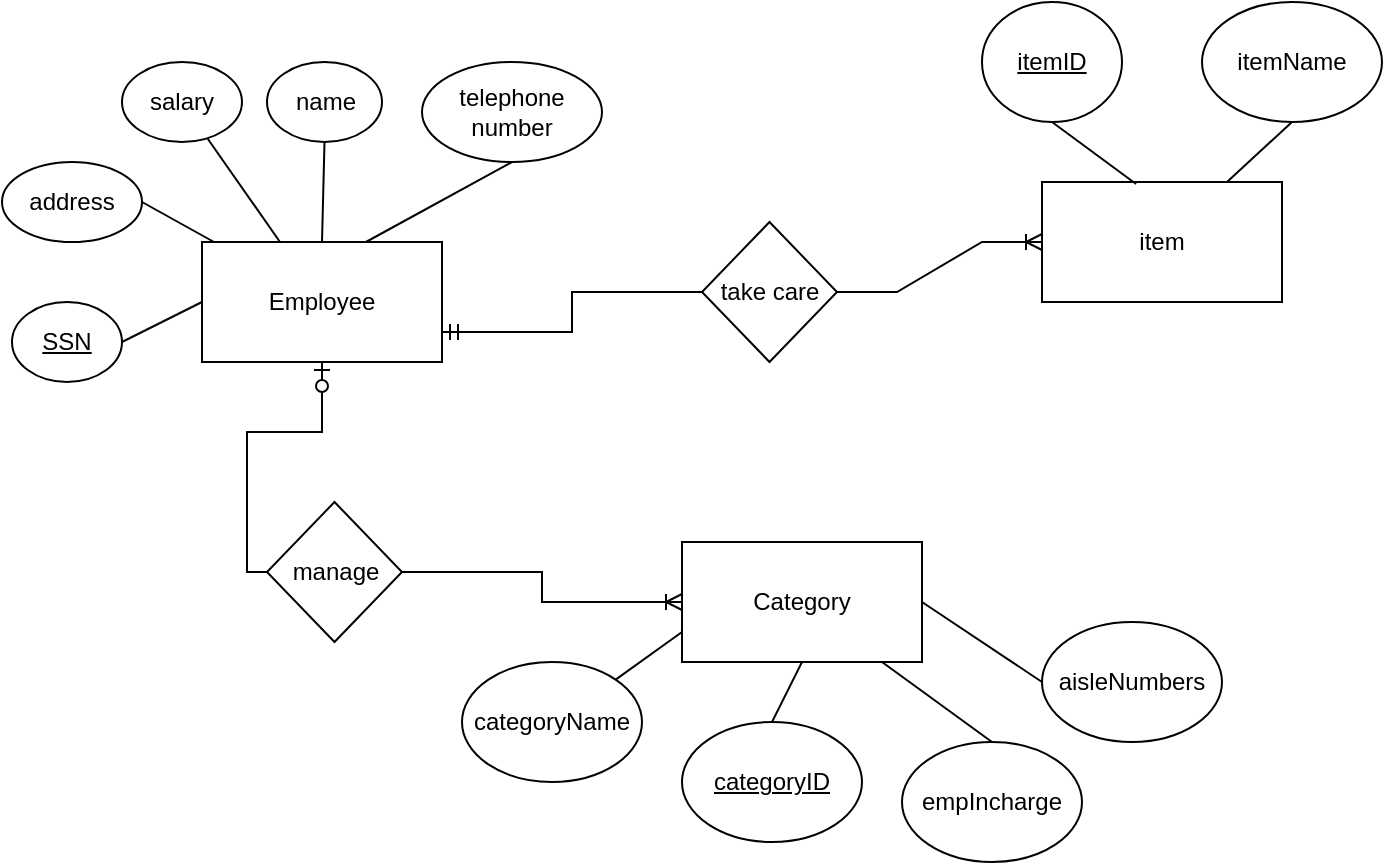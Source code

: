 <mxfile version="20.8.19" type="github"><diagram name="Page-1" id="Hb8jT13U7dK3vNpKudgU"><mxGraphModel dx="2093" dy="621" grid="1" gridSize="10" guides="1" tooltips="1" connect="1" arrows="1" fold="1" page="1" pageScale="1" pageWidth="827" pageHeight="1169" math="0" shadow="0"><root><mxCell id="0"/><mxCell id="1" parent="0"/><mxCell id="_CNHDKaY29BKCdkUsdy_-1" value="Employee&lt;br&gt;" style="rounded=0;whiteSpace=wrap;html=1;" vertex="1" parent="1"><mxGeometry x="-700" y="220" width="120" height="60" as="geometry"/></mxCell><mxCell id="_CNHDKaY29BKCdkUsdy_-2" value="&lt;u&gt;SSN&lt;/u&gt;" style="ellipse;whiteSpace=wrap;html=1;" vertex="1" parent="1"><mxGeometry x="-795" y="250" width="55" height="40" as="geometry"/></mxCell><mxCell id="_CNHDKaY29BKCdkUsdy_-3" value="salary&lt;br&gt;" style="ellipse;whiteSpace=wrap;html=1;" vertex="1" parent="1"><mxGeometry x="-740" y="130" width="60" height="40" as="geometry"/></mxCell><mxCell id="_CNHDKaY29BKCdkUsdy_-4" value="name" style="ellipse;whiteSpace=wrap;html=1;" vertex="1" parent="1"><mxGeometry x="-667.5" y="130" width="57.5" height="40" as="geometry"/></mxCell><mxCell id="_CNHDKaY29BKCdkUsdy_-5" value="telephone &lt;br&gt;number" style="ellipse;whiteSpace=wrap;html=1;" vertex="1" parent="1"><mxGeometry x="-590" y="130" width="90" height="50" as="geometry"/></mxCell><mxCell id="_CNHDKaY29BKCdkUsdy_-6" value="address" style="ellipse;whiteSpace=wrap;html=1;" vertex="1" parent="1"><mxGeometry x="-800" y="180" width="70" height="40" as="geometry"/></mxCell><mxCell id="_CNHDKaY29BKCdkUsdy_-26" value="" style="endArrow=none;html=1;rounded=0;exitX=1;exitY=0.5;exitDx=0;exitDy=0;entryX=0;entryY=0.5;entryDx=0;entryDy=0;" edge="1" parent="1" source="_CNHDKaY29BKCdkUsdy_-2" target="_CNHDKaY29BKCdkUsdy_-1"><mxGeometry width="50" height="50" relative="1" as="geometry"><mxPoint x="-290" y="380" as="sourcePoint"/><mxPoint x="-240" y="330" as="targetPoint"/></mxGeometry></mxCell><mxCell id="_CNHDKaY29BKCdkUsdy_-27" value="" style="endArrow=none;html=1;rounded=0;exitX=1;exitY=0.5;exitDx=0;exitDy=0;" edge="1" parent="1" source="_CNHDKaY29BKCdkUsdy_-6" target="_CNHDKaY29BKCdkUsdy_-1"><mxGeometry width="50" height="50" relative="1" as="geometry"><mxPoint x="-290" y="380" as="sourcePoint"/><mxPoint x="-240" y="330" as="targetPoint"/></mxGeometry></mxCell><mxCell id="_CNHDKaY29BKCdkUsdy_-29" value="" style="endArrow=none;html=1;rounded=0;" edge="1" parent="1" source="_CNHDKaY29BKCdkUsdy_-3" target="_CNHDKaY29BKCdkUsdy_-1"><mxGeometry width="50" height="50" relative="1" as="geometry"><mxPoint x="-290" y="380" as="sourcePoint"/><mxPoint x="-240" y="330" as="targetPoint"/></mxGeometry></mxCell><mxCell id="_CNHDKaY29BKCdkUsdy_-30" value="" style="endArrow=none;html=1;rounded=0;exitX=0.5;exitY=1;exitDx=0;exitDy=0;entryX=0.5;entryY=0;entryDx=0;entryDy=0;" edge="1" parent="1" source="_CNHDKaY29BKCdkUsdy_-4" target="_CNHDKaY29BKCdkUsdy_-1"><mxGeometry width="50" height="50" relative="1" as="geometry"><mxPoint x="-290" y="380" as="sourcePoint"/><mxPoint x="-240" y="330" as="targetPoint"/></mxGeometry></mxCell><mxCell id="_CNHDKaY29BKCdkUsdy_-31" value="" style="endArrow=none;html=1;rounded=0;entryX=0.683;entryY=0;entryDx=0;entryDy=0;entryPerimeter=0;exitX=0.5;exitY=1;exitDx=0;exitDy=0;" edge="1" parent="1" source="_CNHDKaY29BKCdkUsdy_-5" target="_CNHDKaY29BKCdkUsdy_-1"><mxGeometry width="50" height="50" relative="1" as="geometry"><mxPoint x="-560" y="180" as="sourcePoint"/><mxPoint x="-240" y="330" as="targetPoint"/></mxGeometry></mxCell><mxCell id="_CNHDKaY29BKCdkUsdy_-32" value="Category" style="rounded=0;whiteSpace=wrap;html=1;" vertex="1" parent="1"><mxGeometry x="-460" y="370" width="120" height="60" as="geometry"/></mxCell><mxCell id="_CNHDKaY29BKCdkUsdy_-33" value="&lt;u&gt;categoryID&lt;/u&gt;" style="ellipse;whiteSpace=wrap;html=1;" vertex="1" parent="1"><mxGeometry x="-460" y="460" width="90" height="60" as="geometry"/></mxCell><mxCell id="_CNHDKaY29BKCdkUsdy_-34" value="categoryName" style="ellipse;whiteSpace=wrap;html=1;" vertex="1" parent="1"><mxGeometry x="-570" y="430" width="90" height="60" as="geometry"/></mxCell><mxCell id="_CNHDKaY29BKCdkUsdy_-35" value="empIncharge" style="ellipse;whiteSpace=wrap;html=1;" vertex="1" parent="1"><mxGeometry x="-350" y="470" width="90" height="60" as="geometry"/></mxCell><mxCell id="_CNHDKaY29BKCdkUsdy_-36" value="aisleNumbers" style="ellipse;whiteSpace=wrap;html=1;" vertex="1" parent="1"><mxGeometry x="-280" y="410" width="90" height="60" as="geometry"/></mxCell><mxCell id="_CNHDKaY29BKCdkUsdy_-41" value="" style="endArrow=none;html=1;rounded=0;exitX=1;exitY=0;exitDx=0;exitDy=0;entryX=0;entryY=0.75;entryDx=0;entryDy=0;" edge="1" parent="1" source="_CNHDKaY29BKCdkUsdy_-34" target="_CNHDKaY29BKCdkUsdy_-32"><mxGeometry width="50" height="50" relative="1" as="geometry"><mxPoint x="-370" y="540" as="sourcePoint"/><mxPoint x="-320" y="490" as="targetPoint"/></mxGeometry></mxCell><mxCell id="_CNHDKaY29BKCdkUsdy_-43" value="" style="endArrow=none;html=1;rounded=0;exitX=0.5;exitY=0;exitDx=0;exitDy=0;entryX=0.5;entryY=1;entryDx=0;entryDy=0;" edge="1" parent="1" source="_CNHDKaY29BKCdkUsdy_-33" target="_CNHDKaY29BKCdkUsdy_-32"><mxGeometry width="50" height="50" relative="1" as="geometry"><mxPoint x="-370" y="540" as="sourcePoint"/><mxPoint x="-320" y="490" as="targetPoint"/></mxGeometry></mxCell><mxCell id="_CNHDKaY29BKCdkUsdy_-44" value="" style="endArrow=none;html=1;rounded=0;exitX=0.5;exitY=0;exitDx=0;exitDy=0;" edge="1" parent="1" source="_CNHDKaY29BKCdkUsdy_-35"><mxGeometry width="50" height="50" relative="1" as="geometry"><mxPoint x="-370" y="540" as="sourcePoint"/><mxPoint x="-360" y="430" as="targetPoint"/></mxGeometry></mxCell><mxCell id="_CNHDKaY29BKCdkUsdy_-45" value="" style="endArrow=none;html=1;rounded=0;exitX=0;exitY=0.5;exitDx=0;exitDy=0;entryX=1;entryY=0.5;entryDx=0;entryDy=0;" edge="1" parent="1" source="_CNHDKaY29BKCdkUsdy_-36" target="_CNHDKaY29BKCdkUsdy_-32"><mxGeometry width="50" height="50" relative="1" as="geometry"><mxPoint x="-370" y="540" as="sourcePoint"/><mxPoint x="-320" y="490" as="targetPoint"/></mxGeometry></mxCell><mxCell id="_CNHDKaY29BKCdkUsdy_-46" value="manage" style="rhombus;whiteSpace=wrap;html=1;" vertex="1" parent="1"><mxGeometry x="-667.5" y="350" width="67.5" height="70" as="geometry"/></mxCell><mxCell id="_CNHDKaY29BKCdkUsdy_-47" value="" style="edgeStyle=orthogonalEdgeStyle;fontSize=12;html=1;endArrow=ERoneToMany;rounded=0;exitX=1;exitY=0.5;exitDx=0;exitDy=0;entryX=0;entryY=0.5;entryDx=0;entryDy=0;" edge="1" parent="1" source="_CNHDKaY29BKCdkUsdy_-46" target="_CNHDKaY29BKCdkUsdy_-32"><mxGeometry width="100" height="100" relative="1" as="geometry"><mxPoint x="-320" y="360" as="sourcePoint"/><mxPoint x="-530" y="400" as="targetPoint"/><Array as="points"><mxPoint x="-530" y="385"/><mxPoint x="-530" y="400"/></Array></mxGeometry></mxCell><mxCell id="_CNHDKaY29BKCdkUsdy_-53" value="" style="edgeStyle=orthogonalEdgeStyle;fontSize=12;html=1;endArrow=ERzeroToOne;endFill=1;rounded=0;exitX=0;exitY=0.5;exitDx=0;exitDy=0;" edge="1" parent="1" source="_CNHDKaY29BKCdkUsdy_-46" target="_CNHDKaY29BKCdkUsdy_-1"><mxGeometry width="100" height="100" relative="1" as="geometry"><mxPoint x="-320" y="440" as="sourcePoint"/><mxPoint x="-220" y="340" as="targetPoint"/></mxGeometry></mxCell><mxCell id="_CNHDKaY29BKCdkUsdy_-54" value="item" style="rounded=0;whiteSpace=wrap;html=1;" vertex="1" parent="1"><mxGeometry x="-280" y="190" width="120" height="60" as="geometry"/></mxCell><mxCell id="_CNHDKaY29BKCdkUsdy_-55" value="itemName" style="ellipse;whiteSpace=wrap;html=1;" vertex="1" parent="1"><mxGeometry x="-200" y="100" width="90" height="60" as="geometry"/></mxCell><mxCell id="_CNHDKaY29BKCdkUsdy_-56" value="&lt;u&gt;itemID&lt;/u&gt;" style="ellipse;whiteSpace=wrap;html=1;" vertex="1" parent="1"><mxGeometry x="-310" y="100" width="70" height="60" as="geometry"/></mxCell><mxCell id="_CNHDKaY29BKCdkUsdy_-57" value="" style="endArrow=none;html=1;rounded=0;entryX=0.5;entryY=1;entryDx=0;entryDy=0;exitX=0.392;exitY=0.017;exitDx=0;exitDy=0;exitPerimeter=0;" edge="1" parent="1" source="_CNHDKaY29BKCdkUsdy_-54" target="_CNHDKaY29BKCdkUsdy_-56"><mxGeometry width="50" height="50" relative="1" as="geometry"><mxPoint x="-290" y="410" as="sourcePoint"/><mxPoint x="-240" y="360" as="targetPoint"/></mxGeometry></mxCell><mxCell id="_CNHDKaY29BKCdkUsdy_-61" value="" style="endArrow=none;html=1;rounded=0;entryX=0.5;entryY=1;entryDx=0;entryDy=0;" edge="1" parent="1" source="_CNHDKaY29BKCdkUsdy_-54" target="_CNHDKaY29BKCdkUsdy_-55"><mxGeometry width="50" height="50" relative="1" as="geometry"><mxPoint x="-290" y="410" as="sourcePoint"/><mxPoint x="-240" y="360" as="targetPoint"/></mxGeometry></mxCell><mxCell id="_CNHDKaY29BKCdkUsdy_-62" value="take care" style="rhombus;whiteSpace=wrap;html=1;" vertex="1" parent="1"><mxGeometry x="-450" y="210" width="67.5" height="70" as="geometry"/></mxCell><mxCell id="_CNHDKaY29BKCdkUsdy_-64" value="" style="edgeStyle=orthogonalEdgeStyle;fontSize=12;html=1;endArrow=ERmandOne;rounded=0;exitX=0;exitY=0.5;exitDx=0;exitDy=0;entryX=1;entryY=0.75;entryDx=0;entryDy=0;" edge="1" parent="1" source="_CNHDKaY29BKCdkUsdy_-62" target="_CNHDKaY29BKCdkUsdy_-1"><mxGeometry width="100" height="100" relative="1" as="geometry"><mxPoint x="-320" y="440" as="sourcePoint"/><mxPoint x="-490" y="300" as="targetPoint"/></mxGeometry></mxCell><mxCell id="_CNHDKaY29BKCdkUsdy_-65" value="" style="edgeStyle=entityRelationEdgeStyle;fontSize=12;html=1;endArrow=ERoneToMany;rounded=0;exitX=1;exitY=0.5;exitDx=0;exitDy=0;entryX=0;entryY=0.5;entryDx=0;entryDy=0;" edge="1" parent="1" source="_CNHDKaY29BKCdkUsdy_-62" target="_CNHDKaY29BKCdkUsdy_-54"><mxGeometry width="100" height="100" relative="1" as="geometry"><mxPoint x="-320" y="440" as="sourcePoint"/><mxPoint x="-220" y="340" as="targetPoint"/></mxGeometry></mxCell></root></mxGraphModel></diagram></mxfile>